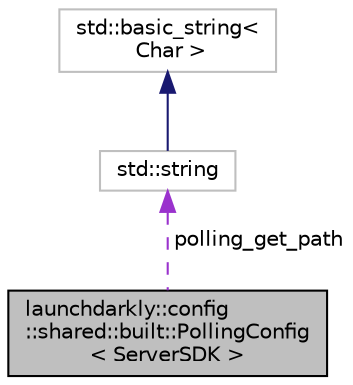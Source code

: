 digraph "launchdarkly::config::shared::built::PollingConfig&lt; ServerSDK &gt;"
{
 // LATEX_PDF_SIZE
  edge [fontname="Helvetica",fontsize="10",labelfontname="Helvetica",labelfontsize="10"];
  node [fontname="Helvetica",fontsize="10",shape=record];
  Node1 [label="launchdarkly::config\l::shared::built::PollingConfig\l\< ServerSDK \>",height=0.2,width=0.4,color="black", fillcolor="grey75", style="filled", fontcolor="black",tooltip=" "];
  Node2 -> Node1 [dir="back",color="darkorchid3",fontsize="10",style="dashed",label=" polling_get_path" ,fontname="Helvetica"];
  Node2 [label="std::string",height=0.2,width=0.4,color="grey75", fillcolor="white", style="filled",tooltip=" "];
  Node3 -> Node2 [dir="back",color="midnightblue",fontsize="10",style="solid",fontname="Helvetica"];
  Node3 [label="std::basic_string\<\l Char \>",height=0.2,width=0.4,color="grey75", fillcolor="white", style="filled",tooltip=" "];
}
